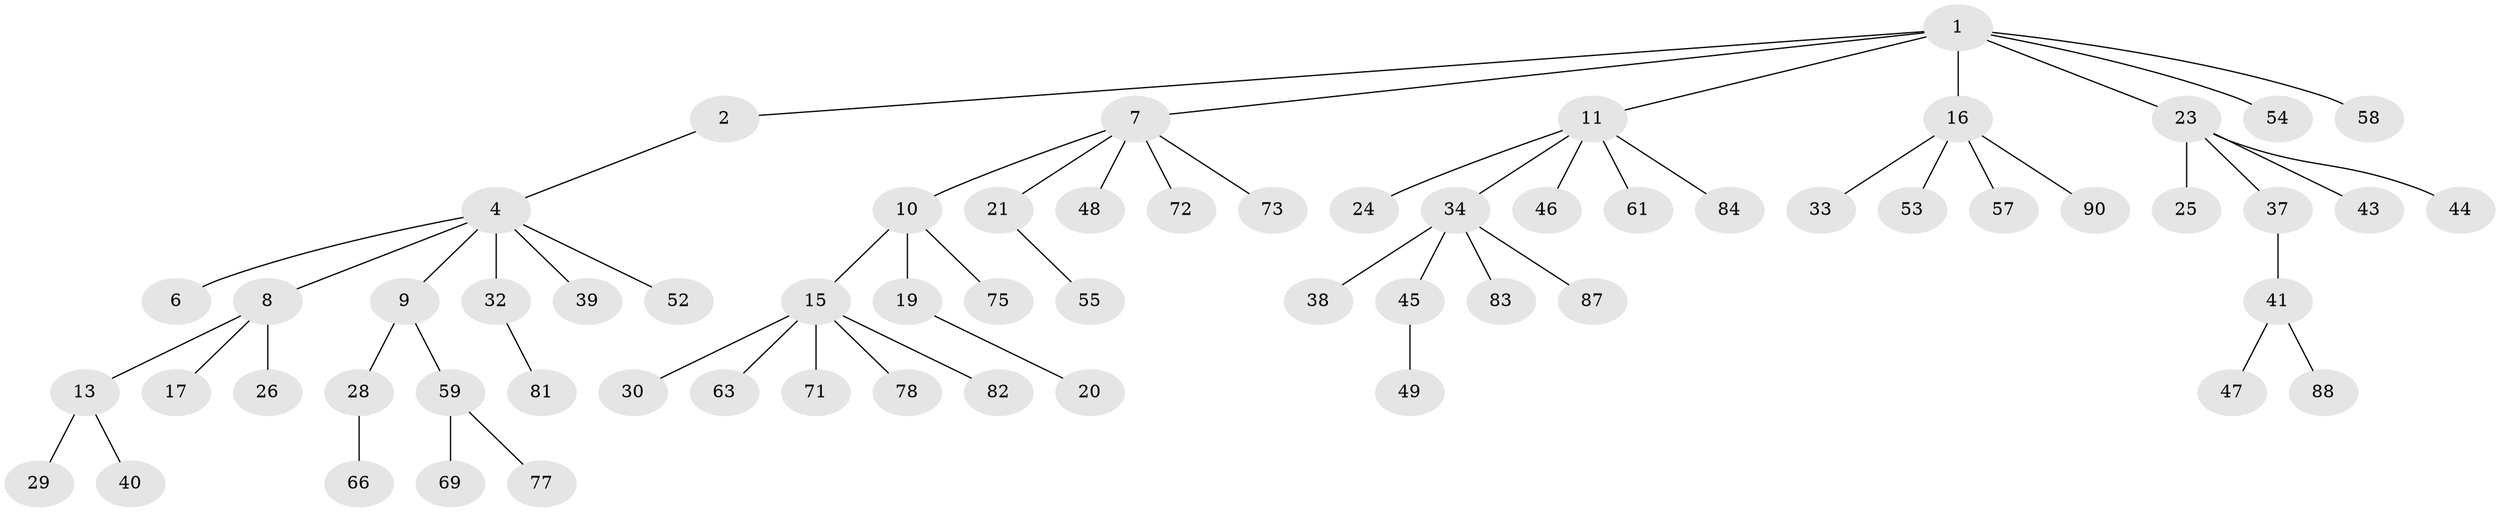 // original degree distribution, {4: 0.13043478260869565, 2: 0.1956521739130435, 5: 0.05434782608695652, 1: 0.532608695652174, 3: 0.08695652173913043}
// Generated by graph-tools (version 1.1) at 2025/42/03/06/25 10:42:03]
// undirected, 62 vertices, 61 edges
graph export_dot {
graph [start="1"]
  node [color=gray90,style=filled];
  1 [super="+3"];
  2;
  4 [super="+5"];
  6;
  7 [super="+18"];
  8 [super="+12"];
  9 [super="+68"];
  10 [super="+64"];
  11 [super="+22"];
  13 [super="+14"];
  15 [super="+56"];
  16 [super="+31"];
  17 [super="+79"];
  19;
  20 [super="+76"];
  21 [super="+27"];
  23 [super="+35"];
  24;
  25 [super="+36"];
  26 [super="+65"];
  28 [super="+50"];
  29 [super="+85"];
  30;
  32 [super="+67"];
  33;
  34 [super="+60"];
  37 [super="+51"];
  38;
  39;
  40;
  41 [super="+42"];
  43;
  44;
  45;
  46;
  47 [super="+92"];
  48;
  49;
  52 [super="+62"];
  53;
  54;
  55 [super="+70"];
  57;
  58;
  59 [super="+74"];
  61;
  63 [super="+80"];
  66;
  69 [super="+89"];
  71;
  72 [super="+91"];
  73;
  75;
  77;
  78;
  81 [super="+86"];
  82;
  83;
  84;
  87;
  88;
  90;
  1 -- 2;
  1 -- 7;
  1 -- 16;
  1 -- 54;
  1 -- 23;
  1 -- 58;
  1 -- 11;
  2 -- 4;
  4 -- 9;
  4 -- 52;
  4 -- 32;
  4 -- 6;
  4 -- 39;
  4 -- 8;
  7 -- 10;
  7 -- 21;
  7 -- 73;
  7 -- 48;
  7 -- 72;
  8 -- 17;
  8 -- 26;
  8 -- 13;
  9 -- 28;
  9 -- 59;
  10 -- 15;
  10 -- 19;
  10 -- 75;
  11 -- 34;
  11 -- 84;
  11 -- 24;
  11 -- 61;
  11 -- 46;
  13 -- 29;
  13 -- 40;
  15 -- 30;
  15 -- 63;
  15 -- 82;
  15 -- 71;
  15 -- 78;
  16 -- 33;
  16 -- 53;
  16 -- 57;
  16 -- 90;
  19 -- 20;
  21 -- 55;
  23 -- 25;
  23 -- 43;
  23 -- 44;
  23 -- 37;
  28 -- 66;
  32 -- 81;
  34 -- 38;
  34 -- 45;
  34 -- 83;
  34 -- 87;
  37 -- 41;
  41 -- 47;
  41 -- 88;
  45 -- 49;
  59 -- 69;
  59 -- 77;
}
